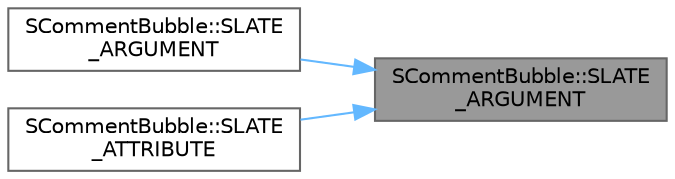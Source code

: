 digraph "SCommentBubble::SLATE_ARGUMENT"
{
 // INTERACTIVE_SVG=YES
 // LATEX_PDF_SIZE
  bgcolor="transparent";
  edge [fontname=Helvetica,fontsize=10,labelfontname=Helvetica,labelfontsize=10];
  node [fontname=Helvetica,fontsize=10,shape=box,height=0.2,width=0.4];
  rankdir="RL";
  Node1 [id="Node000001",label="SCommentBubble::SLATE\l_ARGUMENT",height=0.2,width=0.4,color="gray40", fillcolor="grey60", style="filled", fontcolor="black",tooltip="the GraphNode this bubble should interact with"];
  Node1 -> Node2 [id="edge1_Node000001_Node000002",dir="back",color="steelblue1",style="solid",tooltip=" "];
  Node2 [id="Node000002",label="SCommentBubble::SLATE\l_ARGUMENT",height=0.2,width=0.4,color="grey40", fillcolor="white", style="filled",URL="$da/dae/classSCommentBubble.html#a98769446aa7e11671a8b7a0c6c20312f",tooltip="Enable the title bar bubble to toggle."];
  Node1 -> Node3 [id="edge2_Node000001_Node000003",dir="back",color="steelblue1",style="solid",tooltip=" "];
  Node3 [id="Node000003",label="SCommentBubble::SLATE\l_ATTRIBUTE",height=0.2,width=0.4,color="grey40", fillcolor="white", style="filled",URL="$da/dae/classSCommentBubble.html#a5934052222008e6e29e3ba6c6c46ba8b",tooltip="Color and opacity for the comment bubble."];
}
